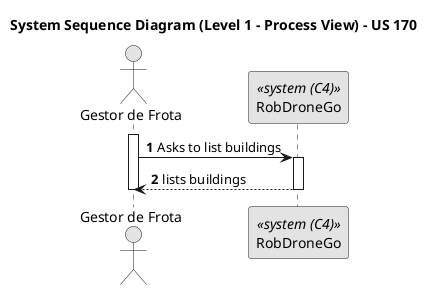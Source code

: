 @startuml
skinparam monochrome true
skinparam packageStyle rectangle
skinparam shadowing false
autonumber

title System Sequence Diagram (Level 1 - Process View) - US 170


actor "Gestor de Frota" as actor
participant "RobDroneGo" as UI <<system (C4)>>

activate actor
actor -> UI: Asks to list buildings
activate UI
actor <-- UI: lists buildings
deactivate UI
deactivate actor



@enduml